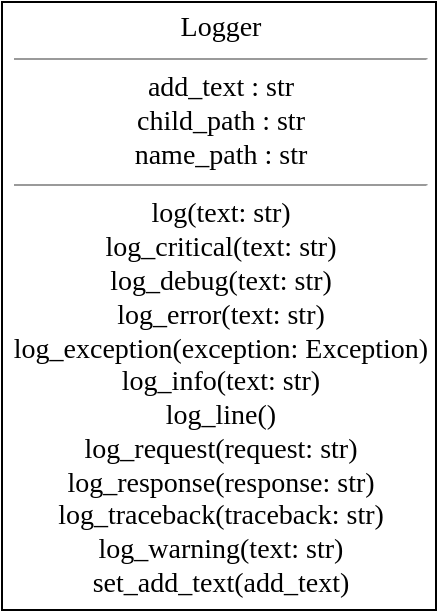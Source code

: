 <mxfile>
    <diagram id="I31QJyh5RNEKNEAmOOky" name="Page-1">
        <mxGraphModel dx="988" dy="1800" grid="1" gridSize="10" guides="1" tooltips="1" connect="1" arrows="1" fold="1" page="1" pageScale="1" pageWidth="850" pageHeight="1100" math="0" shadow="0">
            <root>
                <mxCell id="0"/>
                <mxCell id="1" parent="0"/>
                <mxCell id="node1" value="&lt;font style='font-size: 14.0px;' face='Times New Roman,serif' color='#000000'&gt;Logger&lt;/font&gt;&lt;hr size='1'/&gt;&lt;div&gt;&lt;font style='font-size: 14.0px;' face='Times New Roman,serif' color='#000000'&gt;add_text : str&lt;br/&gt;child_path : str&lt;br/&gt;name_path : str&lt;/font&gt;&lt;/div&gt;&lt;hr size='1'/&gt;&lt;div&gt;&lt;font style='font-size: 14.0px;' face='Times New Roman,serif' color='#000000'&gt;log(text: str)&lt;br/&gt;log_critical(text: str)&lt;br/&gt;log_debug(text: str)&lt;br/&gt;log_error(text: str)&lt;br/&gt;log_exception(exception: Exception)&lt;br/&gt;log_info(text: str)&lt;br/&gt;log_line()&lt;br/&gt;log_request(request: str)&lt;br/&gt;log_response(response: str)&lt;br/&gt;log_traceback(traceback: str)&lt;br/&gt;log_warning(text: str)&lt;br/&gt;set_add_text(add_text)&lt;/font&gt;&lt;/div&gt;" style="verticalAlign=middle;html=1;rounded=0;labelBackgroundColor=none;strokeColor=black;fillColor=none;strokeWidth=1;dashed=0;" parent="1" vertex="1">
                    <mxGeometry x="40" y="-1080" width="217" height="304" as="geometry"/>
                </mxCell>
            </root>
        </mxGraphModel>
    </diagram>
</mxfile>